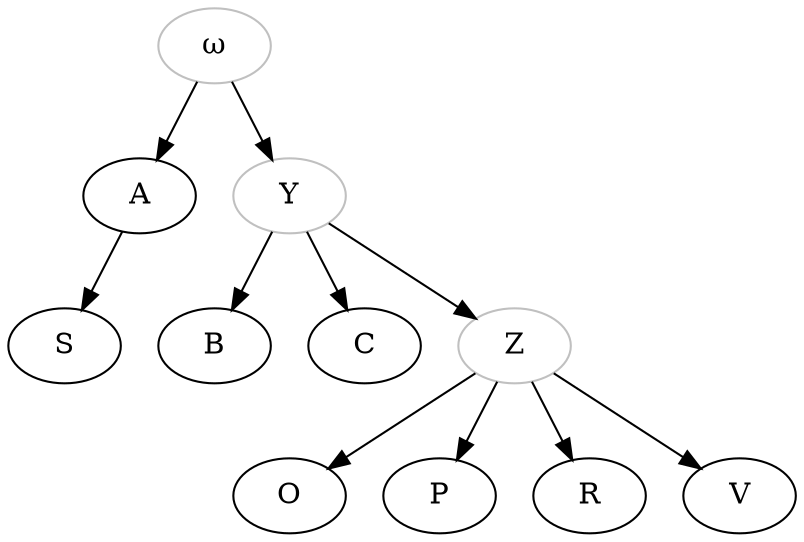 

digraph {
    omega->A; 
    A->S;
    omega->Y;
    Y->B;
    Y->C; 
    Y->Z;
    Z->O;
    Z->P;
    Z->R;
    Z->V;
    
    
    omega[color="grey", label="ω"];
    Y[color="grey",label="Y"];
    Z[color="grey",label="Z"];
    A[label="A"];
    B[label="B"];
    C[label="C"];
    O[label="O"];
    S[label="S"];
    R[label="R"];
    P[label="P"];
    V[label="V"];
}
